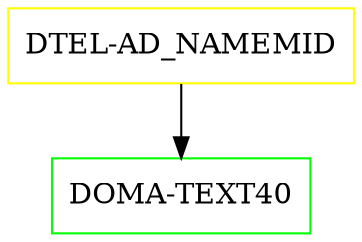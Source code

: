 digraph G {
  "DTEL-AD_NAMEMID" [shape=box,color=yellow];
  "DOMA-TEXT40" [shape=box,color=green,URL="./DOMA_TEXT40.html"];
  "DTEL-AD_NAMEMID" -> "DOMA-TEXT40";
}
